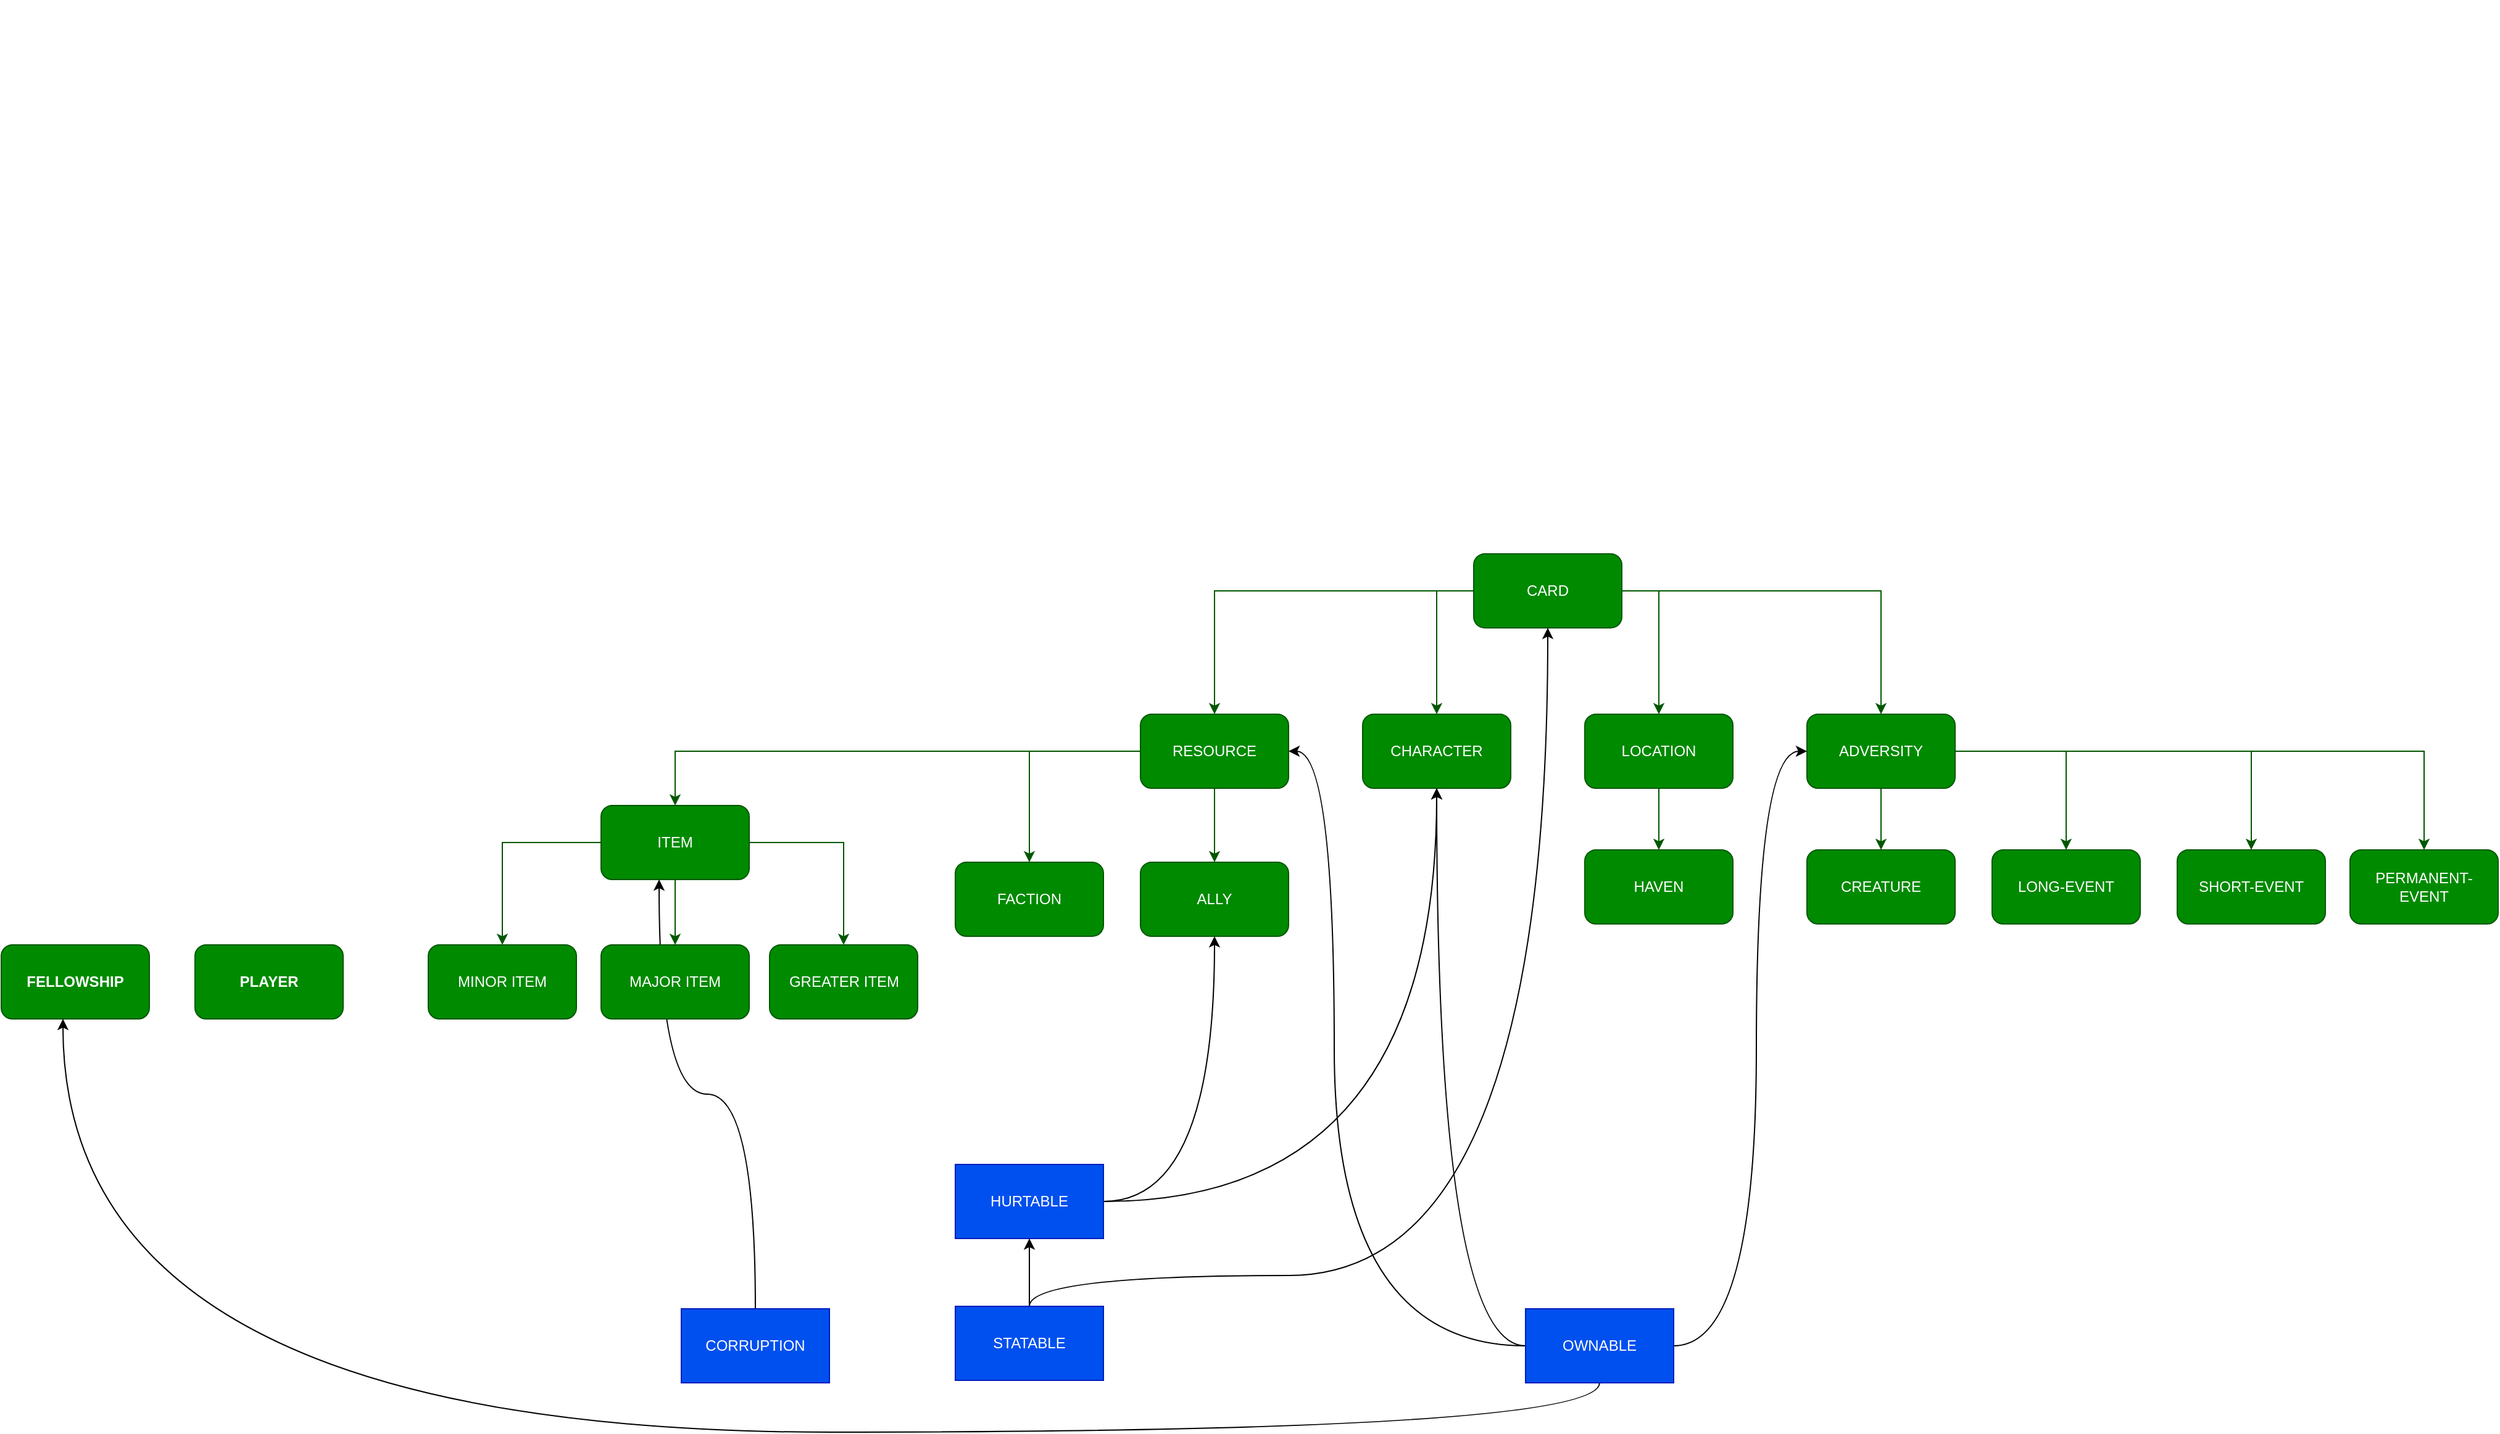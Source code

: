 <mxfile version="21.8.2" type="device" pages="2">
  <diagram id="-piYB9Pu7bBWKfccMFOV" name="Herencias">
    <mxGraphModel dx="2314" dy="1177" grid="0" gridSize="10" guides="1" tooltips="1" connect="1" arrows="1" fold="1" page="0" pageScale="1" pageWidth="827" pageHeight="1169" math="0" shadow="0">
      <root>
        <mxCell id="0" />
        <mxCell id="1" parent="0" />
        <mxCell id="KLGHeFAOVJ3ZuUFzJ31N-2" style="edgeStyle=orthogonalEdgeStyle;orthogonalLoop=1;jettySize=auto;html=1;curved=1;" edge="1" parent="1" source="KLGHeFAOVJ3ZuUFzJ31N-1" target="pl66EDMDvCy734QFJXa0-37">
          <mxGeometry relative="1" as="geometry">
            <Array as="points">
              <mxPoint x="-432" y="878" />
              <mxPoint x="-510" y="878" />
            </Array>
          </mxGeometry>
        </mxCell>
        <mxCell id="pl66EDMDvCy734QFJXa0-1" value="&lt;div&gt;ALLY&lt;/div&gt;" style="rounded=1;whiteSpace=wrap;html=1;fillColor=#008a00;strokeColor=#005700;fontColor=#ffffff;" parent="1" vertex="1">
          <mxGeometry x="-120" y="690" width="120" height="60" as="geometry" />
        </mxCell>
        <mxCell id="pl66EDMDvCy734QFJXa0-2" value="FACTION" style="rounded=1;whiteSpace=wrap;html=1;fillColor=#008a00;strokeColor=#005700;fontColor=#ffffff;" parent="1" vertex="1">
          <mxGeometry x="-270" y="690" width="120" height="60" as="geometry" />
        </mxCell>
        <mxCell id="pl66EDMDvCy734QFJXa0-3" value="MAJOR ITEM" style="rounded=1;whiteSpace=wrap;html=1;fillColor=#008a00;strokeColor=#005700;fontColor=#ffffff;" parent="1" vertex="1">
          <mxGeometry x="-557" y="757" width="120" height="60" as="geometry" />
        </mxCell>
        <mxCell id="pl66EDMDvCy734QFJXa0-4" value="CHARACTER" style="rounded=1;whiteSpace=wrap;html=1;fillColor=#008a00;strokeColor=#005700;fontColor=#ffffff;" parent="1" vertex="1">
          <mxGeometry x="60" y="570" width="120" height="60" as="geometry" />
        </mxCell>
        <mxCell id="pl66EDMDvCy734QFJXa0-5" style="edgeStyle=orthogonalEdgeStyle;rounded=0;orthogonalLoop=1;jettySize=auto;html=1;fillColor=#008a00;strokeColor=#005700;" parent="1" source="pl66EDMDvCy734QFJXa0-8" target="pl66EDMDvCy734QFJXa0-1" edge="1">
          <mxGeometry relative="1" as="geometry" />
        </mxCell>
        <mxCell id="pl66EDMDvCy734QFJXa0-6" style="edgeStyle=orthogonalEdgeStyle;rounded=0;orthogonalLoop=1;jettySize=auto;html=1;fillColor=#008a00;strokeColor=#005700;" parent="1" source="pl66EDMDvCy734QFJXa0-8" target="pl66EDMDvCy734QFJXa0-2" edge="1">
          <mxGeometry relative="1" as="geometry" />
        </mxCell>
        <mxCell id="pl66EDMDvCy734QFJXa0-7" style="edgeStyle=orthogonalEdgeStyle;rounded=0;orthogonalLoop=1;jettySize=auto;html=1;fontFamily=Helvetica;fontSize=11;fontColor=default;strokeColor=#005700;fillColor=#008a00;" parent="1" source="pl66EDMDvCy734QFJXa0-8" target="pl66EDMDvCy734QFJXa0-37" edge="1">
          <mxGeometry relative="1" as="geometry" />
        </mxCell>
        <mxCell id="pl66EDMDvCy734QFJXa0-8" value="RESOURCE" style="rounded=1;whiteSpace=wrap;html=1;fillColor=#008a00;strokeColor=#005700;fontColor=#ffffff;" parent="1" vertex="1">
          <mxGeometry x="-120" y="570" width="120" height="60" as="geometry" />
        </mxCell>
        <mxCell id="pl66EDMDvCy734QFJXa0-9" style="edgeStyle=orthogonalEdgeStyle;rounded=0;orthogonalLoop=1;jettySize=auto;html=1;fillColor=#008a00;strokeColor=#005700;" parent="1" source="pl66EDMDvCy734QFJXa0-13" target="pl66EDMDvCy734QFJXa0-18" edge="1">
          <mxGeometry relative="1" as="geometry" />
        </mxCell>
        <mxCell id="pl66EDMDvCy734QFJXa0-10" style="edgeStyle=orthogonalEdgeStyle;rounded=0;orthogonalLoop=1;jettySize=auto;html=1;fillColor=#008a00;strokeColor=#005700;" parent="1" source="pl66EDMDvCy734QFJXa0-13" target="pl66EDMDvCy734QFJXa0-19" edge="1">
          <mxGeometry relative="1" as="geometry" />
        </mxCell>
        <mxCell id="pl66EDMDvCy734QFJXa0-11" style="edgeStyle=orthogonalEdgeStyle;rounded=0;orthogonalLoop=1;jettySize=auto;html=1;fillColor=#008a00;strokeColor=#005700;" parent="1" source="pl66EDMDvCy734QFJXa0-13" target="pl66EDMDvCy734QFJXa0-20" edge="1">
          <mxGeometry relative="1" as="geometry" />
        </mxCell>
        <mxCell id="pl66EDMDvCy734QFJXa0-12" style="edgeStyle=orthogonalEdgeStyle;rounded=0;orthogonalLoop=1;jettySize=auto;html=1;fillColor=#008a00;strokeColor=#005700;" parent="1" source="pl66EDMDvCy734QFJXa0-13" target="pl66EDMDvCy734QFJXa0-21" edge="1">
          <mxGeometry relative="1" as="geometry" />
        </mxCell>
        <mxCell id="pl66EDMDvCy734QFJXa0-13" value="ADVERSITY" style="rounded=1;whiteSpace=wrap;html=1;fillColor=#008a00;strokeColor=#005700;fontColor=#ffffff;" parent="1" vertex="1">
          <mxGeometry x="420" y="570" width="120" height="60" as="geometry" />
        </mxCell>
        <mxCell id="pl66EDMDvCy734QFJXa0-14" value="" style="edgeStyle=orthogonalEdgeStyle;rounded=0;orthogonalLoop=1;jettySize=auto;html=1;fillColor=#008a00;strokeColor=#005700;" parent="1" source="pl66EDMDvCy734QFJXa0-15" target="pl66EDMDvCy734QFJXa0-45" edge="1">
          <mxGeometry relative="1" as="geometry" />
        </mxCell>
        <mxCell id="pl66EDMDvCy734QFJXa0-15" value="LOCATION" style="rounded=1;whiteSpace=wrap;html=1;fillColor=#008a00;strokeColor=#005700;fontColor=#ffffff;" parent="1" vertex="1">
          <mxGeometry x="240" y="570" width="120" height="60" as="geometry" />
        </mxCell>
        <mxCell id="pl66EDMDvCy734QFJXa0-16" value="GREATER ITEM" style="rounded=1;whiteSpace=wrap;html=1;fillColor=#008a00;strokeColor=#005700;fontColor=#ffffff;" parent="1" vertex="1">
          <mxGeometry x="-420.5" y="757" width="120" height="60" as="geometry" />
        </mxCell>
        <mxCell id="pl66EDMDvCy734QFJXa0-17" value="&lt;div&gt;MINOR ITEM&lt;/div&gt;" style="rounded=1;whiteSpace=wrap;html=1;fillColor=#008a00;strokeColor=#005700;fontColor=#ffffff;" parent="1" vertex="1">
          <mxGeometry x="-697" y="757" width="120" height="60" as="geometry" />
        </mxCell>
        <mxCell id="pl66EDMDvCy734QFJXa0-18" value="CREATURE" style="rounded=1;whiteSpace=wrap;html=1;fillColor=#008a00;strokeColor=#005700;fontColor=#ffffff;" parent="1" vertex="1">
          <mxGeometry x="420" y="680" width="120" height="60" as="geometry" />
        </mxCell>
        <mxCell id="pl66EDMDvCy734QFJXa0-19" value="LONG-EVENT" style="rounded=1;whiteSpace=wrap;html=1;fillColor=#008a00;strokeColor=#005700;fontColor=#ffffff;" parent="1" vertex="1">
          <mxGeometry x="570" y="680" width="120" height="60" as="geometry" />
        </mxCell>
        <mxCell id="pl66EDMDvCy734QFJXa0-20" value="SHORT-EVENT" style="rounded=1;whiteSpace=wrap;html=1;fillColor=#008a00;strokeColor=#005700;fontColor=#ffffff;" parent="1" vertex="1">
          <mxGeometry x="720" y="680" width="120" height="60" as="geometry" />
        </mxCell>
        <mxCell id="pl66EDMDvCy734QFJXa0-21" value="PERMANENT-EVENT" style="rounded=1;whiteSpace=wrap;html=1;fillColor=#008a00;strokeColor=#005700;fontColor=#ffffff;" parent="1" vertex="1">
          <mxGeometry x="860" y="680" width="120" height="60" as="geometry" />
        </mxCell>
        <mxCell id="pl66EDMDvCy734QFJXa0-22" style="edgeStyle=orthogonalEdgeStyle;rounded=0;orthogonalLoop=1;jettySize=auto;html=1;fillColor=#008a00;strokeColor=#005700;" parent="1" source="pl66EDMDvCy734QFJXa0-26" target="pl66EDMDvCy734QFJXa0-8" edge="1">
          <mxGeometry relative="1" as="geometry" />
        </mxCell>
        <mxCell id="pl66EDMDvCy734QFJXa0-23" style="edgeStyle=orthogonalEdgeStyle;rounded=0;orthogonalLoop=1;jettySize=auto;html=1;fillColor=#008a00;strokeColor=#005700;" parent="1" source="pl66EDMDvCy734QFJXa0-26" target="pl66EDMDvCy734QFJXa0-4" edge="1">
          <mxGeometry relative="1" as="geometry">
            <Array as="points">
              <mxPoint x="120" y="470" />
            </Array>
          </mxGeometry>
        </mxCell>
        <mxCell id="pl66EDMDvCy734QFJXa0-24" style="edgeStyle=orthogonalEdgeStyle;rounded=0;orthogonalLoop=1;jettySize=auto;html=1;fillColor=#008a00;strokeColor=#005700;" parent="1" source="pl66EDMDvCy734QFJXa0-26" target="pl66EDMDvCy734QFJXa0-15" edge="1">
          <mxGeometry relative="1" as="geometry">
            <Array as="points">
              <mxPoint x="300" y="470" />
            </Array>
          </mxGeometry>
        </mxCell>
        <mxCell id="pl66EDMDvCy734QFJXa0-25" style="edgeStyle=orthogonalEdgeStyle;rounded=0;orthogonalLoop=1;jettySize=auto;html=1;fillColor=#008a00;strokeColor=#005700;" parent="1" source="pl66EDMDvCy734QFJXa0-26" target="pl66EDMDvCy734QFJXa0-13" edge="1">
          <mxGeometry relative="1" as="geometry" />
        </mxCell>
        <mxCell id="pl66EDMDvCy734QFJXa0-26" value="&lt;div&gt;CARD&lt;/div&gt;" style="rounded=1;whiteSpace=wrap;html=1;fillColor=#008a00;strokeColor=#005700;fontColor=#ffffff;" parent="1" vertex="1">
          <mxGeometry x="150" y="440" width="120" height="60" as="geometry" />
        </mxCell>
        <mxCell id="pl66EDMDvCy734QFJXa0-27" value="&lt;div&gt;PLAYER&lt;/div&gt;" style="rounded=1;whiteSpace=wrap;html=1;fillColor=#008a00;strokeColor=#005700;fontStyle=1;fontColor=#ffffff;" parent="1" vertex="1">
          <mxGeometry x="-886" y="757" width="120" height="60" as="geometry" />
        </mxCell>
        <mxCell id="pl66EDMDvCy734QFJXa0-28" value="FELLOWSHIP" style="rounded=1;whiteSpace=wrap;html=1;strokeColor=#005700;fontFamily=Helvetica;fontSize=12;fontColor=#ffffff;fillColor=#008a00;fontStyle=1" parent="1" vertex="1">
          <mxGeometry x="-1043" y="757" width="120" height="60" as="geometry" />
        </mxCell>
        <mxCell id="pl66EDMDvCy734QFJXa0-29" style="edgeStyle=orthogonalEdgeStyle;orthogonalLoop=1;jettySize=auto;html=1;fontFamily=Helvetica;fontSize=12;fontColor=#ffffff;curved=1;" parent="1" source="pl66EDMDvCy734QFJXa0-33" target="pl66EDMDvCy734QFJXa0-8" edge="1">
          <mxGeometry relative="1" as="geometry">
            <Array as="points">
              <mxPoint x="37" y="1082" />
              <mxPoint x="37" y="600" />
            </Array>
          </mxGeometry>
        </mxCell>
        <mxCell id="pl66EDMDvCy734QFJXa0-30" style="edgeStyle=orthogonalEdgeStyle;orthogonalLoop=1;jettySize=auto;html=1;fontFamily=Helvetica;fontSize=12;fontColor=#ffffff;curved=1;" parent="1" source="pl66EDMDvCy734QFJXa0-33" target="pl66EDMDvCy734QFJXa0-4" edge="1">
          <mxGeometry relative="1" as="geometry" />
        </mxCell>
        <mxCell id="pl66EDMDvCy734QFJXa0-31" style="edgeStyle=orthogonalEdgeStyle;orthogonalLoop=1;jettySize=auto;html=1;fontFamily=Helvetica;fontSize=12;fontColor=#ffffff;curved=1;" parent="1" source="pl66EDMDvCy734QFJXa0-33" target="pl66EDMDvCy734QFJXa0-13" edge="1">
          <mxGeometry relative="1" as="geometry">
            <Array as="points">
              <mxPoint x="379" y="1082" />
              <mxPoint x="379" y="600" />
            </Array>
          </mxGeometry>
        </mxCell>
        <mxCell id="pl66EDMDvCy734QFJXa0-32" style="edgeStyle=orthogonalEdgeStyle;orthogonalLoop=1;jettySize=auto;html=1;fontFamily=Helvetica;fontSize=12;fontColor=#ffffff;curved=1;" parent="1" source="pl66EDMDvCy734QFJXa0-33" target="pl66EDMDvCy734QFJXa0-28" edge="1">
          <mxGeometry relative="1" as="geometry">
            <Array as="points">
              <mxPoint x="252" y="1152" />
              <mxPoint x="-993" y="1152" />
            </Array>
          </mxGeometry>
        </mxCell>
        <mxCell id="pl66EDMDvCy734QFJXa0-33" value="OWNABLE" style="rounded=0;whiteSpace=wrap;html=1;fillColor=#0050ef;strokeColor=#001DBC;fontColor=#ffffff;" parent="1" vertex="1">
          <mxGeometry x="192" y="1052" width="120" height="60" as="geometry" />
        </mxCell>
        <mxCell id="pl66EDMDvCy734QFJXa0-34" style="edgeStyle=orthogonalEdgeStyle;rounded=0;orthogonalLoop=1;jettySize=auto;html=1;fontFamily=Helvetica;fontSize=11;fontColor=default;strokeColor=#005700;fillColor=#008a00;" parent="1" source="pl66EDMDvCy734QFJXa0-37" target="pl66EDMDvCy734QFJXa0-16" edge="1">
          <mxGeometry relative="1" as="geometry" />
        </mxCell>
        <mxCell id="pl66EDMDvCy734QFJXa0-35" style="edgeStyle=orthogonalEdgeStyle;rounded=0;orthogonalLoop=1;jettySize=auto;html=1;fontFamily=Helvetica;fontSize=11;fontColor=default;strokeColor=#005700;fillColor=#008a00;" parent="1" source="pl66EDMDvCy734QFJXa0-37" target="pl66EDMDvCy734QFJXa0-17" edge="1">
          <mxGeometry relative="1" as="geometry" />
        </mxCell>
        <mxCell id="pl66EDMDvCy734QFJXa0-36" style="edgeStyle=orthogonalEdgeStyle;rounded=0;orthogonalLoop=1;jettySize=auto;html=1;fontFamily=Helvetica;fontSize=11;fontColor=default;strokeColor=#005700;fillColor=#008a00;" parent="1" source="pl66EDMDvCy734QFJXa0-37" target="pl66EDMDvCy734QFJXa0-3" edge="1">
          <mxGeometry relative="1" as="geometry" />
        </mxCell>
        <mxCell id="pl66EDMDvCy734QFJXa0-37" value="ITEM" style="rounded=1;whiteSpace=wrap;html=1;strokeColor=#005700;fontFamily=Helvetica;fontSize=12;fontColor=#ffffff;fillColor=#008a00;" parent="1" vertex="1">
          <mxGeometry x="-557" y="644" width="120" height="60" as="geometry" />
        </mxCell>
        <mxCell id="pl66EDMDvCy734QFJXa0-38" value="&lt;h1 style=&quot;font-size: 25px;&quot;&gt;&lt;font style=&quot;font-size: 25px;&quot;&gt;README&lt;br&gt;&lt;/font&gt;&lt;/h1&gt;&lt;p style=&quot;font-size: 22px;&quot;&gt;&lt;font style=&quot;font-size: 22px;&quot;&gt;Este esquema pretende ilustrar todo el sistema de clases e instancias del programa.&lt;/font&gt;&lt;/p&gt;&lt;p style=&quot;font-size: 22px;&quot;&gt;&lt;font style=&quot;font-size: 22px;&quot;&gt;En recuadros verdes redondeados las clases pensadas semánticamente como elementos físicos reales existentes en el juego.&lt;/font&gt;&lt;/p&gt;&lt;p style=&quot;font-size: 22px;&quot;&gt;&lt;font style=&quot;font-size: 22px;&quot;&gt;Los recuadros con texto en negrita son elementos conceptualmente existentes en el juego, pero sin representación física (ex: jugador, compañía...)&lt;font style=&quot;font-size: 22px;&quot;&gt;.&lt;/font&gt;&lt;/font&gt;&lt;/p&gt;&lt;p style=&quot;font-size: 22px;&quot;&gt;&lt;font style=&quot;font-size: 22px;&quot;&gt;&lt;font style=&quot;font-size: 22px;&quot;&gt;Los recuadros azules son clases diseñadas como interfaces (representan símplemente una o varias características comunes entre varias clases, que no pueden representarse mediante el esquema de herencia semántica de clases)&lt;br&gt;&lt;/font&gt;&lt;/font&gt;&lt;/p&gt;" style="text;html=1;strokeColor=none;fillColor=none;spacing=5;spacingTop=-20;whiteSpace=wrap;overflow=hidden;rounded=0;fontSize=12;fontFamily=Helvetica;fontColor=#ffffff;" parent="1" vertex="1">
          <mxGeometry x="-815" y="1" width="934" height="483" as="geometry" />
        </mxCell>
        <mxCell id="pl66EDMDvCy734QFJXa0-39" style="edgeStyle=orthogonalEdgeStyle;orthogonalLoop=1;jettySize=auto;html=1;curved=1;" parent="1" source="pl66EDMDvCy734QFJXa0-41" target="pl66EDMDvCy734QFJXa0-44" edge="1">
          <mxGeometry relative="1" as="geometry" />
        </mxCell>
        <mxCell id="pl66EDMDvCy734QFJXa0-40" style="edgeStyle=orthogonalEdgeStyle;orthogonalLoop=1;jettySize=auto;html=1;noJump=0;curved=1;" parent="1" source="pl66EDMDvCy734QFJXa0-41" target="pl66EDMDvCy734QFJXa0-26" edge="1">
          <mxGeometry relative="1" as="geometry">
            <Array as="points">
              <mxPoint x="-210" y="1025" />
              <mxPoint x="210" y="1025" />
            </Array>
          </mxGeometry>
        </mxCell>
        <mxCell id="pl66EDMDvCy734QFJXa0-41" value="STATABLE" style="rounded=0;whiteSpace=wrap;html=1;fillColor=#0050ef;strokeColor=#001DBC;fontColor=#ffffff;" parent="1" vertex="1">
          <mxGeometry x="-270" y="1050" width="120" height="60" as="geometry" />
        </mxCell>
        <mxCell id="pl66EDMDvCy734QFJXa0-42" style="edgeStyle=orthogonalEdgeStyle;orthogonalLoop=1;jettySize=auto;html=1;curved=1;" parent="1" source="pl66EDMDvCy734QFJXa0-44" target="pl66EDMDvCy734QFJXa0-1" edge="1">
          <mxGeometry relative="1" as="geometry" />
        </mxCell>
        <mxCell id="pl66EDMDvCy734QFJXa0-43" style="edgeStyle=orthogonalEdgeStyle;orthogonalLoop=1;jettySize=auto;html=1;curved=1;" parent="1" source="pl66EDMDvCy734QFJXa0-44" target="pl66EDMDvCy734QFJXa0-4" edge="1">
          <mxGeometry relative="1" as="geometry" />
        </mxCell>
        <mxCell id="pl66EDMDvCy734QFJXa0-44" value="HURTABLE" style="rounded=0;whiteSpace=wrap;html=1;fillColor=#0050ef;strokeColor=#001DBC;fontColor=#ffffff;" parent="1" vertex="1">
          <mxGeometry x="-270" y="935" width="120" height="60" as="geometry" />
        </mxCell>
        <mxCell id="pl66EDMDvCy734QFJXa0-45" value="HAVEN" style="rounded=1;whiteSpace=wrap;html=1;fillColor=#008a00;strokeColor=#005700;fontColor=#ffffff;" parent="1" vertex="1">
          <mxGeometry x="240" y="680" width="120" height="60" as="geometry" />
        </mxCell>
        <mxCell id="KLGHeFAOVJ3ZuUFzJ31N-1" value="CORRUPTION" style="rounded=0;whiteSpace=wrap;html=1;fillColor=#0050ef;strokeColor=#001DBC;fontColor=#ffffff;" vertex="1" parent="1">
          <mxGeometry x="-492" y="1052" width="120" height="60" as="geometry" />
        </mxCell>
      </root>
    </mxGraphModel>
  </diagram>
  <diagram id="C5RBs43oDa-KdzZeNtuy" name="Corruption check">
    <mxGraphModel dx="1847" dy="1713" grid="1" gridSize="10" guides="1" tooltips="1" connect="1" arrows="1" fold="1" page="1" pageScale="1" pageWidth="827" pageHeight="1169" math="0" shadow="0">
      <root>
        <mxCell id="WIyWlLk6GJQsqaUBKTNV-0" />
        <mxCell id="WIyWlLk6GJQsqaUBKTNV-1" parent="WIyWlLk6GJQsqaUBKTNV-0" />
        <mxCell id="bY3wMB5ztOocZK_n5HMU-42" value="" style="rounded=0;whiteSpace=wrap;html=1;" parent="WIyWlLk6GJQsqaUBKTNV-1" vertex="1">
          <mxGeometry x="170" y="-180" width="930" height="1650" as="geometry" />
        </mxCell>
        <mxCell id="WIyWlLk6GJQsqaUBKTNV-3" value="INICIO CHEQUEO CORRUPCION&lt;br&gt;(corruption-0)" style="rounded=1;whiteSpace=wrap;html=1;fontSize=12;glass=0;strokeWidth=1;shadow=0;" parent="WIyWlLk6GJQsqaUBKTNV-1" vertex="1">
          <mxGeometry x="640" y="-120" width="120" height="50" as="geometry" />
        </mxCell>
        <mxCell id="bY3wMB5ztOocZK_n5HMU-3" value="FIN CHEQUEO CORRUPCIÓN (corruption-2)" style="whiteSpace=wrap;html=1;rounded=1;glass=0;strokeWidth=1;shadow=0;" parent="WIyWlLk6GJQsqaUBKTNV-1" vertex="1">
          <mxGeometry x="655" y="1370" width="120" height="60" as="geometry" />
        </mxCell>
        <mxCell id="bY3wMB5ztOocZK_n5HMU-36" value="" style="rounded=0;whiteSpace=wrap;html=1;" parent="WIyWlLk6GJQsqaUBKTNV-1" vertex="1">
          <mxGeometry x="290" y="55" width="720" height="1230" as="geometry" />
        </mxCell>
        <mxCell id="bY3wMB5ztOocZK_n5HMU-40" style="edgeStyle=orthogonalEdgeStyle;rounded=0;orthogonalLoop=1;jettySize=auto;html=1;" parent="WIyWlLk6GJQsqaUBKTNV-1" source="bY3wMB5ztOocZK_n5HMU-30" target="bY3wMB5ztOocZK_n5HMU-3" edge="1">
          <mxGeometry relative="1" as="geometry" />
        </mxCell>
        <mxCell id="bY3wMB5ztOocZK_n5HMU-30" value="" style="rounded=0;whiteSpace=wrap;html=1;" parent="WIyWlLk6GJQsqaUBKTNV-1" vertex="1">
          <mxGeometry x="510" y="620" width="410" height="530" as="geometry" />
        </mxCell>
        <mxCell id="bY3wMB5ztOocZK_n5HMU-6" value="INICIO EJECUCION CHEQUEO CORRUPCION&lt;br&gt;(corruption-1-0)" style="rounded=1;whiteSpace=wrap;html=1;" parent="WIyWlLk6GJQsqaUBKTNV-1" vertex="1">
          <mxGeometry x="640" y="100" width="120" height="70" as="geometry" />
        </mxCell>
        <mxCell id="bY3wMB5ztOocZK_n5HMU-17" value="" style="edgeStyle=orthogonalEdgeStyle;rounded=0;orthogonalLoop=1;jettySize=auto;html=1;" parent="WIyWlLk6GJQsqaUBKTNV-1" source="bY3wMB5ztOocZK_n5HMU-9" target="bY3wMB5ztOocZK_n5HMU-16" edge="1">
          <mxGeometry relative="1" as="geometry" />
        </mxCell>
        <mxCell id="bY3wMB5ztOocZK_n5HMU-9" value="SE HA SUPERADO EL CHEQUEO" style="rhombus;whiteSpace=wrap;html=1;rounded=1;" parent="WIyWlLk6GJQsqaUBKTNV-1" vertex="1">
          <mxGeometry x="660" y="660" width="80" height="80" as="geometry" />
        </mxCell>
        <mxCell id="bY3wMB5ztOocZK_n5HMU-19" value="" style="edgeStyle=orthogonalEdgeStyle;rounded=0;orthogonalLoop=1;jettySize=auto;html=1;" parent="WIyWlLk6GJQsqaUBKTNV-1" source="bY3wMB5ztOocZK_n5HMU-16" target="bY3wMB5ztOocZK_n5HMU-18" edge="1">
          <mxGeometry relative="1" as="geometry" />
        </mxCell>
        <mxCell id="bY3wMB5ztOocZK_n5HMU-21" value="" style="edgeStyle=orthogonalEdgeStyle;rounded=0;orthogonalLoop=1;jettySize=auto;html=1;" parent="WIyWlLk6GJQsqaUBKTNV-1" source="bY3wMB5ztOocZK_n5HMU-16" target="bY3wMB5ztOocZK_n5HMU-20" edge="1">
          <mxGeometry relative="1" as="geometry" />
        </mxCell>
        <mxCell id="bY3wMB5ztOocZK_n5HMU-16" value="NO SE HA SUPERADO POR MAS DE 2" style="rhombus;whiteSpace=wrap;html=1;rounded=1;" parent="WIyWlLk6GJQsqaUBKTNV-1" vertex="1">
          <mxGeometry x="660" y="820" width="80" height="80" as="geometry" />
        </mxCell>
        <mxCell id="bY3wMB5ztOocZK_n5HMU-18" value="DESCARTAR PERSONAJE&lt;br&gt;(rule1)" style="whiteSpace=wrap;html=1;rounded=1;" parent="WIyWlLk6GJQsqaUBKTNV-1" vertex="1">
          <mxGeometry x="700" y="990" width="120" height="60" as="geometry" />
        </mxCell>
        <mxCell id="bY3wMB5ztOocZK_n5HMU-20" value="DESTRUIR PERSONAJE&lt;br&gt;(rule2)" style="whiteSpace=wrap;html=1;rounded=1;" parent="WIyWlLk6GJQsqaUBKTNV-1" vertex="1">
          <mxGeometry x="530" y="990" width="120" height="60" as="geometry" />
        </mxCell>
        <mxCell id="bY3wMB5ztOocZK_n5HMU-22" value="NO" style="text;html=1;align=center;verticalAlign=middle;resizable=0;points=[];autosize=1;strokeColor=none;fillColor=none;" parent="WIyWlLk6GJQsqaUBKTNV-1" vertex="1">
          <mxGeometry x="660" y="748" width="40" height="30" as="geometry" />
        </mxCell>
        <mxCell id="bY3wMB5ztOocZK_n5HMU-23" value="NO" style="text;html=1;align=center;verticalAlign=middle;resizable=0;points=[];autosize=1;strokeColor=none;fillColor=none;" parent="WIyWlLk6GJQsqaUBKTNV-1" vertex="1">
          <mxGeometry x="610" y="830" width="40" height="30" as="geometry" />
        </mxCell>
        <mxCell id="bY3wMB5ztOocZK_n5HMU-24" value="SI" style="text;html=1;align=center;verticalAlign=middle;resizable=0;points=[];autosize=1;strokeColor=none;fillColor=none;" parent="WIyWlLk6GJQsqaUBKTNV-1" vertex="1">
          <mxGeometry x="700" y="895" width="30" height="30" as="geometry" />
        </mxCell>
        <mxCell id="bY3wMB5ztOocZK_n5HMU-31" value="FIN EJECUCION CHEQUEO CORRUPCION (corruption-1-2)" style="text;html=1;strokeColor=none;fillColor=none;align=center;verticalAlign=middle;whiteSpace=wrap;rounded=0;" parent="WIyWlLk6GJQsqaUBKTNV-1" vertex="1">
          <mxGeometry x="520" y="650" width="100" height="30" as="geometry" />
        </mxCell>
        <mxCell id="bY3wMB5ztOocZK_n5HMU-33" value="" style="rounded=0;whiteSpace=wrap;html=1;" parent="WIyWlLk6GJQsqaUBKTNV-1" vertex="1">
          <mxGeometry x="567" y="190" width="310" height="380" as="geometry" />
        </mxCell>
        <mxCell id="DcXT3rauM754YG0SbR2x-2" style="edgeStyle=orthogonalEdgeStyle;rounded=0;orthogonalLoop=1;jettySize=auto;html=1;" parent="WIyWlLk6GJQsqaUBKTNV-1" source="bY3wMB5ztOocZK_n5HMU-25" target="DcXT3rauM754YG0SbR2x-0" edge="1">
          <mxGeometry relative="1" as="geometry" />
        </mxCell>
        <mxCell id="bY3wMB5ztOocZK_n5HMU-25" value="INICIO LANZAR DADOS&lt;br&gt;(corruption-1-1-0)" style="rounded=1;whiteSpace=wrap;html=1;" parent="WIyWlLk6GJQsqaUBKTNV-1" vertex="1">
          <mxGeometry x="700" y="215" width="120" height="60" as="geometry" />
        </mxCell>
        <mxCell id="bY3wMB5ztOocZK_n5HMU-35" style="edgeStyle=orthogonalEdgeStyle;rounded=0;orthogonalLoop=1;jettySize=auto;html=1;" parent="WIyWlLk6GJQsqaUBKTNV-1" source="bY3wMB5ztOocZK_n5HMU-28" target="bY3wMB5ztOocZK_n5HMU-30" edge="1">
          <mxGeometry relative="1" as="geometry" />
        </mxCell>
        <mxCell id="bY3wMB5ztOocZK_n5HMU-28" value="FIN LANZAR DADOS&lt;br&gt;(corruption-1-1-2)" style="whiteSpace=wrap;html=1;rounded=1;" parent="WIyWlLk6GJQsqaUBKTNV-1" vertex="1">
          <mxGeometry x="700" y="495" width="120" height="60" as="geometry" />
        </mxCell>
        <mxCell id="bY3wMB5ztOocZK_n5HMU-34" value="LANZAR DADOS (corruption-1-1)" style="text;html=1;strokeColor=none;fillColor=none;align=center;verticalAlign=middle;whiteSpace=wrap;rounded=0;" parent="WIyWlLk6GJQsqaUBKTNV-1" vertex="1">
          <mxGeometry x="585" y="215" width="90" height="30" as="geometry" />
        </mxCell>
        <mxCell id="bY3wMB5ztOocZK_n5HMU-37" value="EJECUCION CHEQUEO CORRUPCIÓN&lt;br&gt;(corruption-1)" style="text;html=1;strokeColor=none;fillColor=none;align=center;verticalAlign=middle;whiteSpace=wrap;rounded=0;" parent="WIyWlLk6GJQsqaUBKTNV-1" vertex="1">
          <mxGeometry x="370" y="125" width="60" height="30" as="geometry" />
        </mxCell>
        <mxCell id="bY3wMB5ztOocZK_n5HMU-38" style="edgeStyle=orthogonalEdgeStyle;rounded=0;orthogonalLoop=1;jettySize=auto;html=1;" parent="WIyWlLk6GJQsqaUBKTNV-1" source="bY3wMB5ztOocZK_n5HMU-6" target="bY3wMB5ztOocZK_n5HMU-25" edge="1">
          <mxGeometry relative="1" as="geometry" />
        </mxCell>
        <mxCell id="bY3wMB5ztOocZK_n5HMU-43" value="FASE EVENTUAL CHEQUEO DE CORRUPCION&lt;br&gt;(corruption)" style="text;html=1;strokeColor=none;fillColor=none;align=center;verticalAlign=middle;whiteSpace=wrap;rounded=0;" parent="WIyWlLk6GJQsqaUBKTNV-1" vertex="1">
          <mxGeometry x="354" y="-110" width="60" height="30" as="geometry" />
        </mxCell>
        <mxCell id="bY3wMB5ztOocZK_n5HMU-41" style="edgeStyle=orthogonalEdgeStyle;rounded=0;orthogonalLoop=1;jettySize=auto;html=1;" parent="WIyWlLk6GJQsqaUBKTNV-1" source="WIyWlLk6GJQsqaUBKTNV-3" target="bY3wMB5ztOocZK_n5HMU-6" edge="1">
          <mxGeometry relative="1" as="geometry" />
        </mxCell>
        <mxCell id="DcXT3rauM754YG0SbR2x-3" style="edgeStyle=orthogonalEdgeStyle;rounded=0;orthogonalLoop=1;jettySize=auto;html=1;exitX=0.5;exitY=1;exitDx=0;exitDy=0;" parent="WIyWlLk6GJQsqaUBKTNV-1" source="DcXT3rauM754YG0SbR2x-0" target="bY3wMB5ztOocZK_n5HMU-28" edge="1">
          <mxGeometry relative="1" as="geometry" />
        </mxCell>
        <mxCell id="DcXT3rauM754YG0SbR2x-0" value="" style="rounded=0;whiteSpace=wrap;html=1;" parent="WIyWlLk6GJQsqaUBKTNV-1" vertex="1">
          <mxGeometry x="685" y="290" width="150" height="180" as="geometry" />
        </mxCell>
        <mxCell id="DcXT3rauM754YG0SbR2x-1" value="EJECUCION LANZAR DADOS&lt;br&gt;(corruption-1-1-1)" style="text;html=1;strokeColor=none;fillColor=none;align=center;verticalAlign=middle;whiteSpace=wrap;rounded=0;" parent="WIyWlLk6GJQsqaUBKTNV-1" vertex="1">
          <mxGeometry x="692" y="310" width="98" height="30" as="geometry" />
        </mxCell>
        <mxCell id="DcXT3rauM754YG0SbR2x-4" value="LANZAR EVENTO TIRADA DE DADOS&lt;br&gt;(rule1)" style="rounded=1;whiteSpace=wrap;html=1;" parent="WIyWlLk6GJQsqaUBKTNV-1" vertex="1">
          <mxGeometry x="700" y="380" width="120" height="60" as="geometry" />
        </mxCell>
        <mxCell id="DcXT3rauM754YG0SbR2x-7" value="El sistema está pensado para representar la sucesión de fases y fases eventuales como una pila de módulos en el focus-stack.&lt;br&gt;Esto es estable y no surgen problemas entre fases y fases eventuales distintas, SIN EMBARGO, esta estabilidad desaparece&lt;br&gt;al intentar acumular dos fases idénticas en la pila de focus, ya que se realizarían órdenes de una fase o de la anterior indistintamente.&lt;br&gt;&lt;br&gt;Como conclusión, se permite que una fase o fase eventual llame a otra fase eventual distinta, siempre y cuando no esté ya presente en la pila&lt;br&gt;de ejecución. Esto implica que el esquema de llamadas posibles entre fases eventuales es un digrafo acíclico.&lt;br&gt;&lt;br&gt;La ejecución de este sistema hace necesaria la existencia de una clase de evento distinta, EVENT-PHASE, donde se sobrecarga&lt;br&gt;el atributo type con la constante extra ONGOING, indicando que esa fase está en funcionamiento; además del símbolo que representa&lt;br&gt;al módulo que debe llamar el event-phase-handler designado por cada EVENT-PHASE. Además, cada fase eventual deberá hacer su&lt;br&gt;propia clase heradando de EVENT-PHASE para transmitir los datos necesarios hacia el inicio del módulo." style="text;html=1;align=center;verticalAlign=middle;resizable=0;points=[];autosize=1;strokeColor=none;fillColor=none;" parent="WIyWlLk6GJQsqaUBKTNV-1" vertex="1">
          <mxGeometry x="-780" y="295" width="780" height="170" as="geometry" />
        </mxCell>
      </root>
    </mxGraphModel>
  </diagram>
</mxfile>
